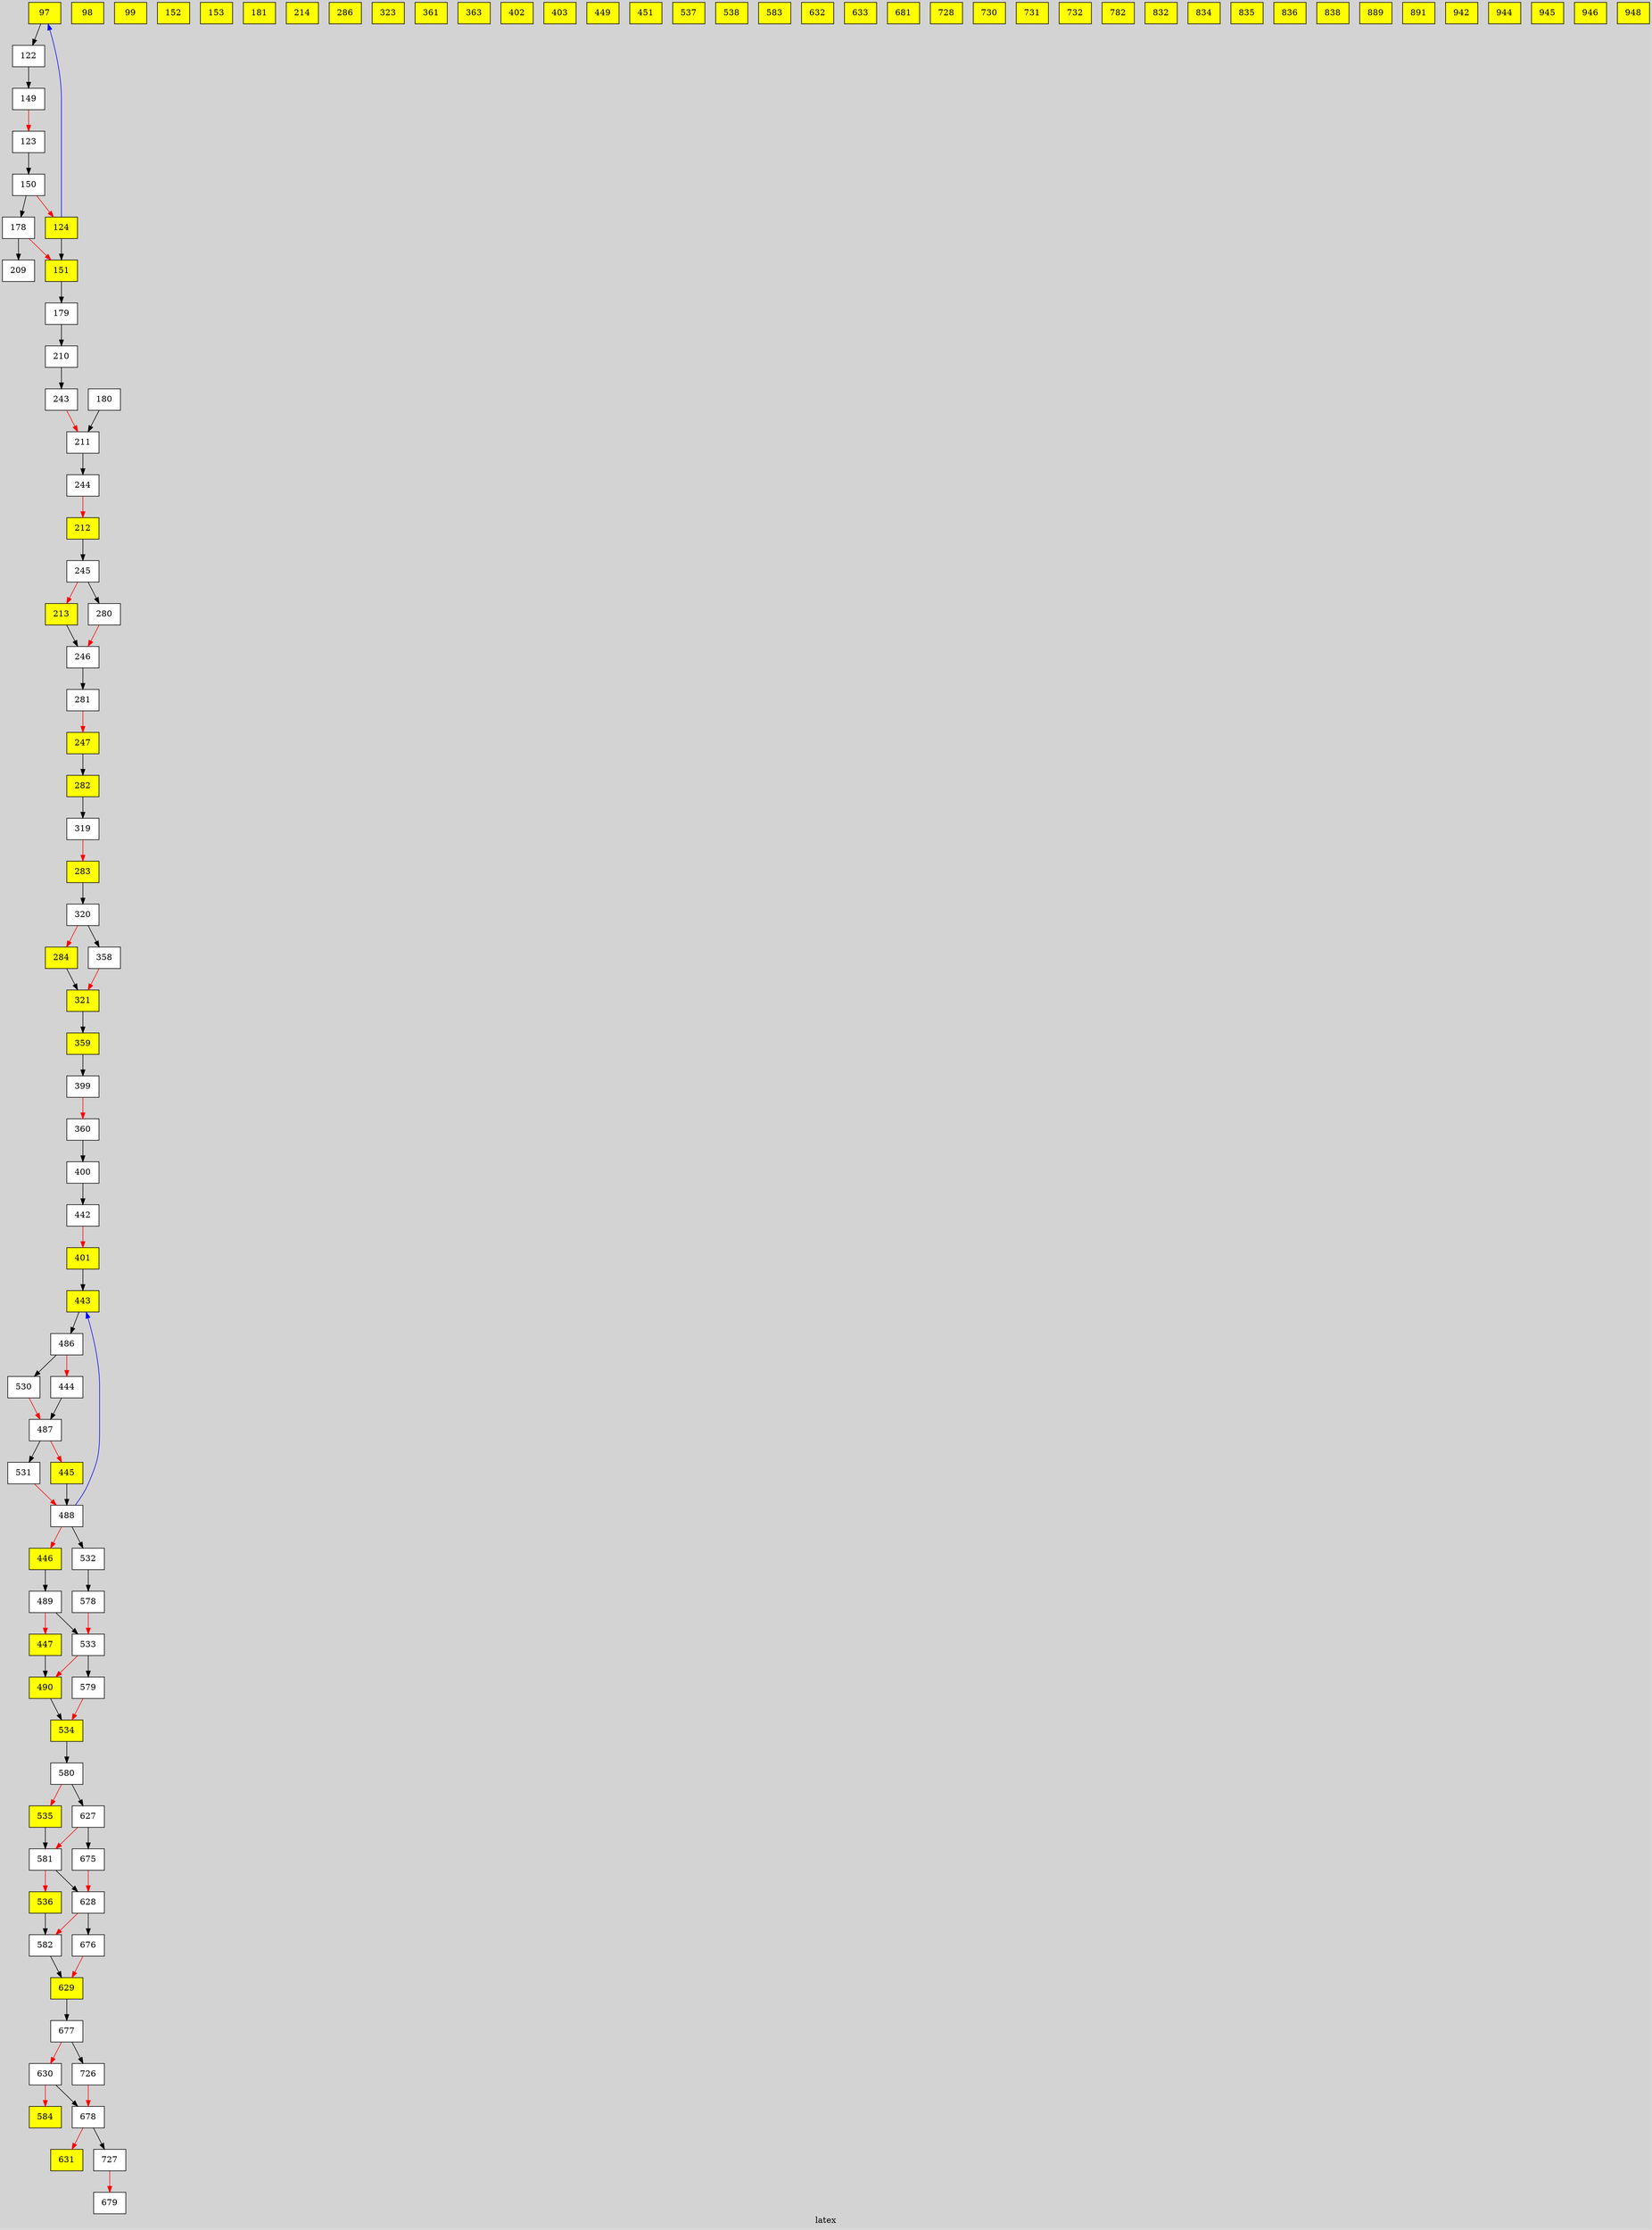 digraph G {
graph [bgcolor=lightgrey]
node [shape=box]
label = "latex";
texlbl = "\huge{$time(s) = 37468.2              \ \ \ \ T_9 = 0.3              \ \ \ \ \rho(g/cc) = 1000              \ \ \ \ {\mathrm{flow}_{max}} = 1.03714e-07$}";
97 [texlbl="\huge{$^{20}\mathrm{Ne}$}"             pos="750,750!",             style=filled, fillcolor="yellow"             ]
;
98 [texlbl="\huge{$^{21}\mathrm{Ne}$}"             pos="825,750!",             style=filled, fillcolor="yellow"             ]
;
99 [texlbl="\huge{$^{22}\mathrm{Ne}$}"             pos="900,750!",             style=filled, fillcolor="yellow"             ]
;
122 [texlbl="\huge{$^{21}\mathrm{Na}$}"             pos="750,825!",             style=filled, fillcolor="white"             ]
;
123 [texlbl="\huge{$^{22}\mathrm{Na}$}"             pos="825,825!",             style=filled, fillcolor="white"             ]
;
124 [texlbl="\huge{$^{23}\mathrm{Na}$}"             pos="900,825!",             style=filled, fillcolor="yellow"             ]
;
149 [texlbl="\huge{$^{22}\mathrm{Mg}$}"             pos="750,900!",             style=filled, fillcolor="white"             ]
;
150 [texlbl="\huge{$^{23}\mathrm{Mg}$}"             pos="825,900!",             style=filled, fillcolor="white"             ]
;
151 [texlbl="\huge{$^{24}\mathrm{Mg}$}"             pos="900,900!",             style=filled, fillcolor="yellow"             ]
;
152 [texlbl="\huge{$^{25}\mathrm{Mg}$}"             pos="975,900!",             style=filled, fillcolor="yellow"             ]
;
153 [texlbl="\huge{$^{26}\mathrm{Mg}$}"             pos="1050,900!",             style=filled, fillcolor="yellow"             ]
;
178 [texlbl="\huge{$^{24}\mathrm{Al}$}"             pos="825,975!",             style=filled, fillcolor="white"             ]
;
179 [texlbl="\huge{$^{25}\mathrm{Al}$}"             pos="900,975!",             style=filled, fillcolor="white"             ]
;
180 [texlbl="\huge{$^{26}\mathrm{Al}$}"             pos="975,975!",             style=filled, fillcolor="white"             ]
;
181 [texlbl="\huge{$^{27}\mathrm{Al}$}"             pos="1050,975!",             style=filled, fillcolor="yellow"             ]
;
209 [texlbl="\huge{$^{25}\mathrm{Si}$}"             pos="825,1050!",             style=filled, fillcolor="white"             ]
;
210 [texlbl="\huge{$^{26}\mathrm{Si}$}"             pos="900,1050!",             style=filled, fillcolor="white"             ]
;
211 [texlbl="\huge{$^{27}\mathrm{Si}$}"             pos="975,1050!",             style=filled, fillcolor="white"             ]
;
212 [texlbl="\huge{$^{28}\mathrm{Si}$}"             pos="1050,1050!",             style=filled, fillcolor="yellow"             ]
;
213 [texlbl="\huge{$^{29}\mathrm{Si}$}"             pos="1125,1050!",             style=filled, fillcolor="yellow"             ]
;
214 [texlbl="\huge{$^{30}\mathrm{Si}$}"             pos="1200,1050!",             style=filled, fillcolor="yellow"             ]
;
243 [texlbl="\huge{$^{27}\mathrm{P}$}"             pos="900,1125!",             style=filled, fillcolor="white"             ]
;
244 [texlbl="\huge{$^{28}\mathrm{P}$}"             pos="975,1125!",             style=filled, fillcolor="white"             ]
;
245 [texlbl="\huge{$^{29}\mathrm{P}$}"             pos="1050,1125!",             style=filled, fillcolor="white"             ]
;
246 [texlbl="\huge{$^{30}\mathrm{P}$}"             pos="1125,1125!",             style=filled, fillcolor="white"             ]
;
247 [texlbl="\huge{$^{31}\mathrm{P}$}"             pos="1200,1125!",             style=filled, fillcolor="yellow"             ]
;
280 [texlbl="\huge{$^{30}\mathrm{S}$}"             pos="1050,1200!",             style=filled, fillcolor="white"             ]
;
281 [texlbl="\huge{$^{31}\mathrm{S}$}"             pos="1125,1200!",             style=filled, fillcolor="white"             ]
;
282 [texlbl="\huge{$^{32}\mathrm{S}$}"             pos="1200,1200!",             style=filled, fillcolor="yellow"             ]
;
283 [texlbl="\huge{$^{33}\mathrm{S}$}"             pos="1275,1200!",             style=filled, fillcolor="yellow"             ]
;
284 [texlbl="\huge{$^{34}\mathrm{S}$}"             pos="1350,1200!",             style=filled, fillcolor="yellow"             ]
;
286 [texlbl="\huge{$^{36}\mathrm{S}$}"             pos="1500,1200!",             style=filled, fillcolor="yellow"             ]
;
319 [texlbl="\huge{$^{33}\mathrm{Cl}$}"             pos="1200,1275!",             style=filled, fillcolor="white"             ]
;
320 [texlbl="\huge{$^{34}\mathrm{Cl}$}"             pos="1275,1275!",             style=filled, fillcolor="white"             ]
;
321 [texlbl="\huge{$^{35}\mathrm{Cl}$}"             pos="1350,1275!",             style=filled, fillcolor="yellow"             ]
;
323 [texlbl="\huge{$^{37}\mathrm{Cl}$}"             pos="1500,1275!",             style=filled, fillcolor="yellow"             ]
;
358 [texlbl="\huge{$^{35}\mathrm{Ar}$}"             pos="1275,1350!",             style=filled, fillcolor="white"             ]
;
359 [texlbl="\huge{$^{36}\mathrm{Ar}$}"             pos="1350,1350!",             style=filled, fillcolor="yellow"             ]
;
360 [texlbl="\huge{$^{37}\mathrm{Ar}$}"             pos="1425,1350!",             style=filled, fillcolor="white"             ]
;
361 [texlbl="\huge{$^{38}\mathrm{Ar}$}"             pos="1500,1350!",             style=filled, fillcolor="yellow"             ]
;
363 [texlbl="\huge{$^{40}\mathrm{Ar}$}"             pos="1650,1350!",             style=filled, fillcolor="yellow"             ]
;
399 [texlbl="\huge{$^{37}\mathrm{K}$}"             pos="1350,1425!",             style=filled, fillcolor="white"             ]
;
400 [texlbl="\huge{$^{38}\mathrm{K}$}"             pos="1425,1425!",             style=filled, fillcolor="white"             ]
;
401 [texlbl="\huge{$^{39}\mathrm{K}$}"             pos="1500,1425!",             style=filled, fillcolor="yellow"             ]
;
402 [texlbl="\huge{$^{40}\mathrm{K}$}"             pos="1575,1425!",             style=filled, fillcolor="yellow"             ]
;
403 [texlbl="\huge{$^{41}\mathrm{K}$}"             pos="1650,1425!",             style=filled, fillcolor="yellow"             ]
;
442 [texlbl="\huge{$^{39}\mathrm{Ca}$}"             pos="1425,1500!",             style=filled, fillcolor="white"             ]
;
443 [texlbl="\huge{$^{40}\mathrm{Ca}$}"             pos="1500,1500!",             style=filled, fillcolor="yellow"             ]
;
444 [texlbl="\huge{$^{41}\mathrm{Ca}$}"             pos="1575,1500!",             style=filled, fillcolor="white"             ]
;
445 [texlbl="\huge{$^{42}\mathrm{Ca}$}"             pos="1650,1500!",             style=filled, fillcolor="yellow"             ]
;
446 [texlbl="\huge{$^{43}\mathrm{Ca}$}"             pos="1725,1500!",             style=filled, fillcolor="yellow"             ]
;
447 [texlbl="\huge{$^{44}\mathrm{Ca}$}"             pos="1800,1500!",             style=filled, fillcolor="yellow"             ]
;
449 [texlbl="\huge{$^{46}\mathrm{Ca}$}"             pos="1950,1500!",             style=filled, fillcolor="yellow"             ]
;
451 [texlbl="\huge{$^{48}\mathrm{Ca}$}"             pos="2100,1500!",             style=filled, fillcolor="yellow"             ]
;
486 [texlbl="\huge{$^{41}\mathrm{Sc}$}"             pos="1500,1575!",             style=filled, fillcolor="white"             ]
;
487 [texlbl="\huge{$^{42}\mathrm{Sc}$}"             pos="1575,1575!",             style=filled, fillcolor="white"             ]
;
488 [texlbl="\huge{$^{43}\mathrm{Sc}$}"             pos="1650,1575!",             style=filled, fillcolor="white"             ]
;
489 [texlbl="\huge{$^{44}\mathrm{Sc}$}"             pos="1725,1575!",             style=filled, fillcolor="white"             ]
;
490 [texlbl="\huge{$^{45}\mathrm{Sc}$}"             pos="1800,1575!",             style=filled, fillcolor="yellow"             ]
;
530 [texlbl="\huge{$^{42}\mathrm{Ti}$}"             pos="1500,1650!",             style=filled, fillcolor="white"             ]
;
531 [texlbl="\huge{$^{43}\mathrm{Ti}$}"             pos="1575,1650!",             style=filled, fillcolor="white"             ]
;
532 [texlbl="\huge{$^{44}\mathrm{Ti}$}"             pos="1650,1650!",             style=filled, fillcolor="white"             ]
;
533 [texlbl="\huge{$^{45}\mathrm{Ti}$}"             pos="1725,1650!",             style=filled, fillcolor="white"             ]
;
534 [texlbl="\huge{$^{46}\mathrm{Ti}$}"             pos="1800,1650!",             style=filled, fillcolor="yellow"             ]
;
535 [texlbl="\huge{$^{47}\mathrm{Ti}$}"             pos="1875,1650!",             style=filled, fillcolor="yellow"             ]
;
536 [texlbl="\huge{$^{48}\mathrm{Ti}$}"             pos="1950,1650!",             style=filled, fillcolor="yellow"             ]
;
537 [texlbl="\huge{$^{49}\mathrm{Ti}$}"             pos="2025,1650!",             style=filled, fillcolor="yellow"             ]
;
538 [texlbl="\huge{$^{50}\mathrm{Ti}$}"             pos="2100,1650!",             style=filled, fillcolor="yellow"             ]
;
578 [texlbl="\huge{$^{45}\mathrm{V}$}"             pos="1650,1725!",             style=filled, fillcolor="white"             ]
;
579 [texlbl="\huge{$^{46}\mathrm{V}$}"             pos="1725,1725!",             style=filled, fillcolor="white"             ]
;
580 [texlbl="\huge{$^{47}\mathrm{V}$}"             pos="1800,1725!",             style=filled, fillcolor="white"             ]
;
581 [texlbl="\huge{$^{48}\mathrm{V}$}"             pos="1875,1725!",             style=filled, fillcolor="white"             ]
;
582 [texlbl="\huge{$^{49}\mathrm{V}$}"             pos="1950,1725!",             style=filled, fillcolor="white"             ]
;
583 [texlbl="\huge{$^{50}\mathrm{V}$}"             pos="2025,1725!",             style=filled, fillcolor="yellow"             ]
;
584 [texlbl="\huge{$^{51}\mathrm{V}$}"             pos="2100,1725!",             style=filled, fillcolor="yellow"             ]
;
627 [texlbl="\huge{$^{48}\mathrm{Cr}$}"             pos="1800,1800!",             style=filled, fillcolor="white"             ]
;
628 [texlbl="\huge{$^{49}\mathrm{Cr}$}"             pos="1875,1800!",             style=filled, fillcolor="white"             ]
;
629 [texlbl="\huge{$^{50}\mathrm{Cr}$}"             pos="1950,1800!",             style=filled, fillcolor="yellow"             ]
;
630 [texlbl="\huge{$^{51}\mathrm{Cr}$}"             pos="2025,1800!",             style=filled, fillcolor="white"             ]
;
631 [texlbl="\huge{$^{52}\mathrm{Cr}$}"             pos="2100,1800!",             style=filled, fillcolor="yellow"             ]
;
632 [texlbl="\huge{$^{53}\mathrm{Cr}$}"             pos="2175,1800!",             style=filled, fillcolor="yellow"             ]
;
633 [texlbl="\huge{$^{54}\mathrm{Cr}$}"             pos="2250,1800!",             style=filled, fillcolor="yellow"             ]
;
675 [texlbl="\huge{$^{49}\mathrm{Mn}$}"             pos="1800,1875!",             style=filled, fillcolor="white"             ]
;
676 [texlbl="\huge{$^{50}\mathrm{Mn}$}"             pos="1875,1875!",             style=filled, fillcolor="white"             ]
;
677 [texlbl="\huge{$^{51}\mathrm{Mn}$}"             pos="1950,1875!",             style=filled, fillcolor="white"             ]
;
678 [texlbl="\huge{$^{52}\mathrm{Mn}$}"             pos="2025,1875!",             style=filled, fillcolor="white"             ]
;
679 [texlbl="\huge{$^{53}\mathrm{Mn}$}"             pos="2100,1875!",             style=filled, fillcolor="white"             ]
;
681 [texlbl="\huge{$^{55}\mathrm{Mn}$}"             pos="2250,1875!",             style=filled, fillcolor="yellow"             ]
;
726 [texlbl="\huge{$^{52}\mathrm{Fe}$}"             pos="1950,1950!",             style=filled, fillcolor="white"             ]
;
727 [texlbl="\huge{$^{53}\mathrm{Fe}$}"             pos="2025,1950!",             style=filled, fillcolor="white"             ]
;
728 [texlbl="\huge{$^{54}\mathrm{Fe}$}"             pos="2100,1950!",             style=filled, fillcolor="yellow"             ]
;
730 [texlbl="\huge{$^{56}\mathrm{Fe}$}"             pos="2250,1950!",             style=filled, fillcolor="yellow"             ]
;
731 [texlbl="\huge{$^{57}\mathrm{Fe}$}"             pos="2325,1950!",             style=filled, fillcolor="yellow"             ]
;
732 [texlbl="\huge{$^{58}\mathrm{Fe}$}"             pos="2400,1950!",             style=filled, fillcolor="yellow"             ]
;
782 [texlbl="\huge{$^{59}\mathrm{Co}$}"             pos="2400,2025!",             style=filled, fillcolor="yellow"             ]
;
832 [texlbl="\huge{$^{58}\mathrm{Ni}$}"             pos="2250,2100!",             style=filled, fillcolor="yellow"             ]
;
834 [texlbl="\huge{$^{60}\mathrm{Ni}$}"             pos="2400,2100!",             style=filled, fillcolor="yellow"             ]
;
835 [texlbl="\huge{$^{61}\mathrm{Ni}$}"             pos="2475,2100!",             style=filled, fillcolor="yellow"             ]
;
836 [texlbl="\huge{$^{62}\mathrm{Ni}$}"             pos="2550,2100!",             style=filled, fillcolor="yellow"             ]
;
838 [texlbl="\huge{$^{64}\mathrm{Ni}$}"             pos="2700,2100!",             style=filled, fillcolor="yellow"             ]
;
889 [texlbl="\huge{$^{63}\mathrm{Cu}$}"             pos="2550,2175!",             style=filled, fillcolor="yellow"             ]
;
891 [texlbl="\huge{$^{65}\mathrm{Cu}$}"             pos="2700,2175!",             style=filled, fillcolor="yellow"             ]
;
942 [texlbl="\huge{$^{64}\mathrm{Zn}$}"             pos="2550,2250!",             style=filled, fillcolor="yellow"             ]
;
944 [texlbl="\huge{$^{66}\mathrm{Zn}$}"             pos="2700,2250!",             style=filled, fillcolor="yellow"             ]
;
945 [texlbl="\huge{$^{67}\mathrm{Zn}$}"             pos="2775,2250!",             style=filled, fillcolor="yellow"             ]
;
946 [texlbl="\huge{$^{68}\mathrm{Zn}$}"             pos="2850,2250!",             style=filled, fillcolor="yellow"             ]
;
948 [texlbl="\huge{$^{70}\mathrm{Zn}$}"             pos="3000,2250!",             style=filled, fillcolor="yellow"             ]
;
178->151 [style="line width = 0.0158pt, solid" color = "red"]
;
358->321 [style="line width = 0.0141pt, solid" color = "red"]
;
442->401 [style="line width = 0.0454pt, solid" color = "red"]
;
319->283 [style="line width = 0.0450pt, solid" color = "red"]
;
320->284 [style="line width = 0.0376pt, solid" color = "red"]
;
627->581 [style="line width = 0.9908pt, solid" color = "red"]
;
628->582 [style="line width = 7.7124pt, solid" color = "red"]
;
630->584 [style="line width = 0.0153pt, solid" color = "red"]
;
726->678 [style="line width = 0.0472pt, solid" color = "red"]
;
727->679 [style="line width = 0.1032pt, solid" color = "red"]
;
178->209 [style="line width = 0.0147pt, solid" color = "black"]
;
179->210 [style="line width = 0.0457pt, solid" color = "black"]
;
180->211 [style="line width = 0.0110pt, solid" color = "black"]
;
359->399 [style="line width = 0.0511pt, solid" color = "black"]
;
360->400 [style="line width = 0.0504pt, solid" color = "black"]
;
443->486 [style="line width = 9.9930pt, solid" color = "black"]
;
444->487 [style="line width = 9.9988pt, solid" color = "black"]
;
445->488 [style="line width = 10.0000pt, solid" color = "black"]
;
446->489 [style="line width = 0.3278pt, solid" color = "black"]
;
447->490 [style="line width = 0.0103pt, solid" color = "black"]
;
320->358 [style="line width = 0.0144pt, solid" color = "black"]
;
321->359 [style="line width = 0.0507pt, solid" color = "black"]
;
627->675 [style="line width = 2.4009pt, solid" color = "black"]
;
628->676 [style="line width = 0.5188pt, solid" color = "black"]
;
629->677 [style="line width = 3.6226pt, solid" color = "black"]
;
630->678 [style="line width = 1.1110pt, solid" color = "black"]
;
400->442 [style="line width = 0.0454pt, solid" color = "black"]
;
401->443 [style="line width = 0.0507pt, solid" color = "black"]
;
150->178 [style="line width = 0.0305pt, solid" color = "black"]
;
151->179 [style="line width = 0.0419pt, solid" color = "black"]
;
677->726 [style="line width = 0.0897pt, solid" color = "black"]
;
678->727 [style="line width = 0.1028pt, solid" color = "black"]
;
122->149 [style="line width = 0.0729pt, solid" color = "black"]
;
123->150 [style="line width = 0.0729pt, solid" color = "black"]
;
124->97 [style="line width = 0.0216pt, solid" color = "blue"]
;
124->151 [style="line width = 0.0208pt, solid" color = "black"]
;
97->122 [style="line width = 0.0565pt, solid" color = "black"]
;
245->280 [style="line width = 0.0174pt, solid" color = "black"]
;
246->281 [style="line width = 0.0575pt, solid" color = "black"]
;
247->282 [style="line width = 0.0513pt, solid" color = "black"]
;
282->319 [style="line width = 0.0520pt, solid" color = "black"]
;
283->320 [style="line width = 0.0450pt, solid" color = "black"]
;
284->321 [style="line width = 0.0376pt, solid" color = "black"]
;
486->530 [style="line width = 0.0103pt, solid" color = "black"]
;
487->531 [style="line width = 0.0190pt, solid" color = "black"]
;
488->443 [style="line width = 3.8457pt, solid" color = "blue"]
;
488->532 [style="line width = 5.8846pt, solid" color = "black"]
;
489->533 [style="line width = 0.3070pt, solid" color = "black"]
;
490->534 [style="line width = 0.9566pt, solid" color = "black"]
;
210->243 [style="line width = 0.0405pt, solid" color = "black"]
;
211->244 [style="line width = 0.0423pt, solid" color = "black"]
;
212->245 [style="line width = 0.0556pt, solid" color = "black"]
;
213->246 [style="line width = 0.0412pt, solid" color = "black"]
;
532->578 [style="line width = 5.9329pt, solid" color = "black"]
;
533->579 [style="line width = 5.4247pt, solid" color = "black"]
;
534->580 [style="line width = 6.4369pt, solid" color = "black"]
;
535->581 [style="line width = 4.4637pt, solid" color = "black"]
;
536->582 [style="line width = 0.0260pt, solid" color = "black"]
;
580->627 [style="line width = 2.2376pt, solid" color = "black"]
;
581->628 [style="line width = 4.6689pt, solid" color = "black"]
;
582->629 [style="line width = 6.4943pt, solid" color = "black"]
;
399->360 [style="line width = 0.0505pt, solid" color = "red"]
;
149->123 [style="line width = 0.0729pt, solid" color = "red"]
;
150->124 [style="line width = 0.0424pt, solid" color = "red"]
;
675->628 [style="line width = 2.4010pt, solid" color = "red"]
;
676->629 [style="line width = 0.5188pt, solid" color = "red"]
;
677->630 [style="line width = 3.7831pt, solid" color = "red"]
;
678->631 [style="line width = 0.0227pt, solid" color = "red"]
;
243->211 [style="line width = 0.0404pt, solid" color = "red"]
;
244->212 [style="line width = 0.0366pt, solid" color = "red"]
;
245->213 [style="line width = 0.0412pt, solid" color = "red"]
;
280->246 [style="line width = 0.0173pt, solid" color = "red"]
;
281->247 [style="line width = 0.0575pt, solid" color = "red"]
;
486->444 [style="line width = 9.9832pt, solid" color = "red"]
;
487->445 [style="line width = 9.9907pt, solid" color = "red"]
;
488->446 [style="line width = 0.3316pt, solid" color = "red"]
;
489->447 [style="line width = 0.0106pt, solid" color = "red"]
;
530->487 [style="line width = 0.0103pt, solid" color = "red"]
;
531->488 [style="line width = 0.0190pt, solid" color = "red"]
;
533->490 [style="line width = 0.9844pt, solid" color = "red"]
;
578->533 [style="line width = 5.9331pt, solid" color = "red"]
;
579->534 [style="line width = 5.4212pt, solid" color = "red"]
;
580->535 [style="line width = 4.7090pt, solid" color = "red"]
;
581->536 [style="line width = 0.0318pt, solid" color = "red"]
;
}
